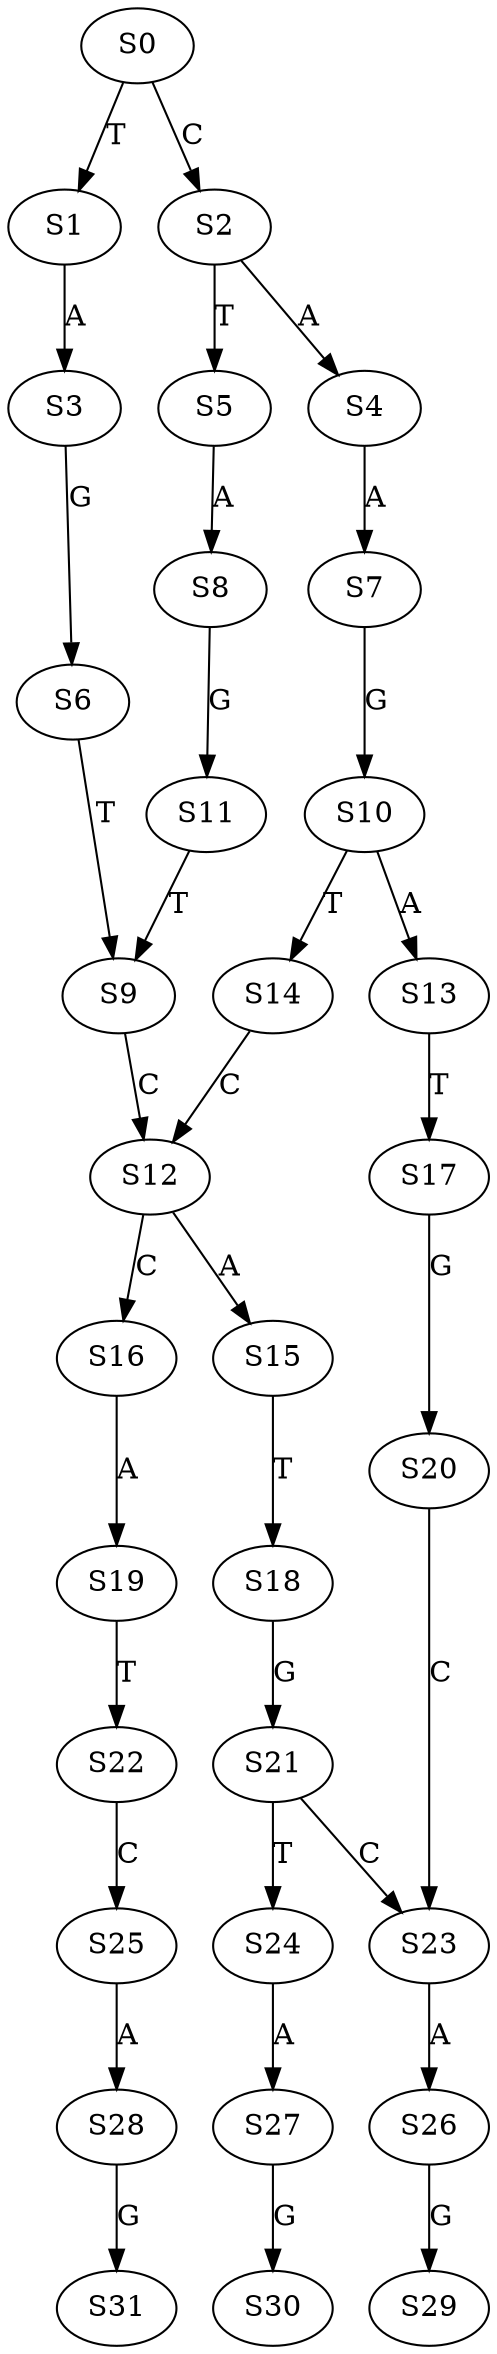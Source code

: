 strict digraph  {
	S0 -> S1 [ label = T ];
	S0 -> S2 [ label = C ];
	S1 -> S3 [ label = A ];
	S2 -> S4 [ label = A ];
	S2 -> S5 [ label = T ];
	S3 -> S6 [ label = G ];
	S4 -> S7 [ label = A ];
	S5 -> S8 [ label = A ];
	S6 -> S9 [ label = T ];
	S7 -> S10 [ label = G ];
	S8 -> S11 [ label = G ];
	S9 -> S12 [ label = C ];
	S10 -> S13 [ label = A ];
	S10 -> S14 [ label = T ];
	S11 -> S9 [ label = T ];
	S12 -> S15 [ label = A ];
	S12 -> S16 [ label = C ];
	S13 -> S17 [ label = T ];
	S14 -> S12 [ label = C ];
	S15 -> S18 [ label = T ];
	S16 -> S19 [ label = A ];
	S17 -> S20 [ label = G ];
	S18 -> S21 [ label = G ];
	S19 -> S22 [ label = T ];
	S20 -> S23 [ label = C ];
	S21 -> S23 [ label = C ];
	S21 -> S24 [ label = T ];
	S22 -> S25 [ label = C ];
	S23 -> S26 [ label = A ];
	S24 -> S27 [ label = A ];
	S25 -> S28 [ label = A ];
	S26 -> S29 [ label = G ];
	S27 -> S30 [ label = G ];
	S28 -> S31 [ label = G ];
}
